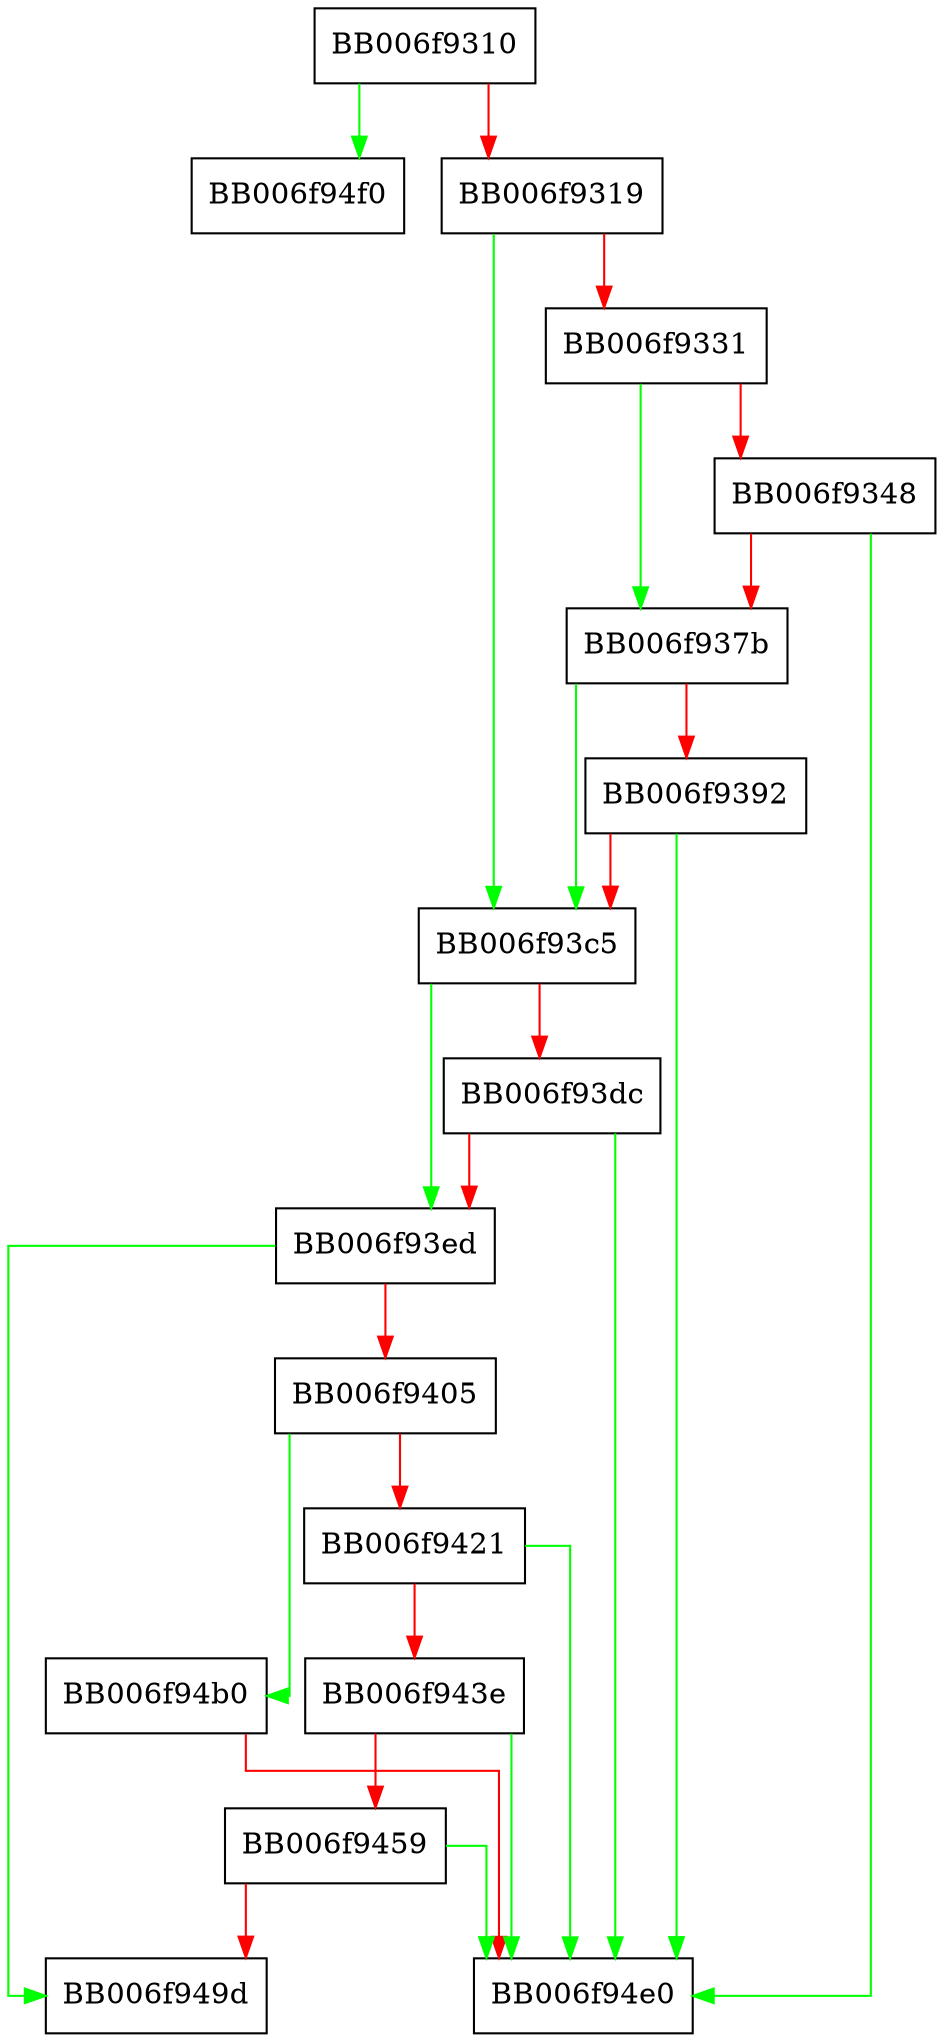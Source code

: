 digraph file_set_ctx_params {
  node [shape="box"];
  graph [splines=ortho];
  BB006f9310 -> BB006f94f0 [color="green"];
  BB006f9310 -> BB006f9319 [color="red"];
  BB006f9319 -> BB006f93c5 [color="green"];
  BB006f9319 -> BB006f9331 [color="red"];
  BB006f9331 -> BB006f937b [color="green"];
  BB006f9331 -> BB006f9348 [color="red"];
  BB006f9348 -> BB006f94e0 [color="green"];
  BB006f9348 -> BB006f937b [color="red"];
  BB006f937b -> BB006f93c5 [color="green"];
  BB006f937b -> BB006f9392 [color="red"];
  BB006f9392 -> BB006f94e0 [color="green"];
  BB006f9392 -> BB006f93c5 [color="red"];
  BB006f93c5 -> BB006f93ed [color="green"];
  BB006f93c5 -> BB006f93dc [color="red"];
  BB006f93dc -> BB006f94e0 [color="green"];
  BB006f93dc -> BB006f93ed [color="red"];
  BB006f93ed -> BB006f949d [color="green"];
  BB006f93ed -> BB006f9405 [color="red"];
  BB006f9405 -> BB006f94b0 [color="green"];
  BB006f9405 -> BB006f9421 [color="red"];
  BB006f9421 -> BB006f94e0 [color="green"];
  BB006f9421 -> BB006f943e [color="red"];
  BB006f943e -> BB006f94e0 [color="green"];
  BB006f943e -> BB006f9459 [color="red"];
  BB006f9459 -> BB006f94e0 [color="green"];
  BB006f9459 -> BB006f949d [color="red"];
  BB006f94b0 -> BB006f94e0 [color="red"];
}